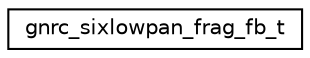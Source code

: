 digraph "Graphical Class Hierarchy"
{
 // LATEX_PDF_SIZE
  edge [fontname="Helvetica",fontsize="10",labelfontname="Helvetica",labelfontsize="10"];
  node [fontname="Helvetica",fontsize="10",shape=record];
  rankdir="LR";
  Node0 [label="gnrc_sixlowpan_frag_fb_t",height=0.2,width=0.4,color="black", fillcolor="white", style="filled",URL="$structgnrc__sixlowpan__frag__fb__t.html",tooltip="6LoWPAN fragmentation buffer entry."];
}
